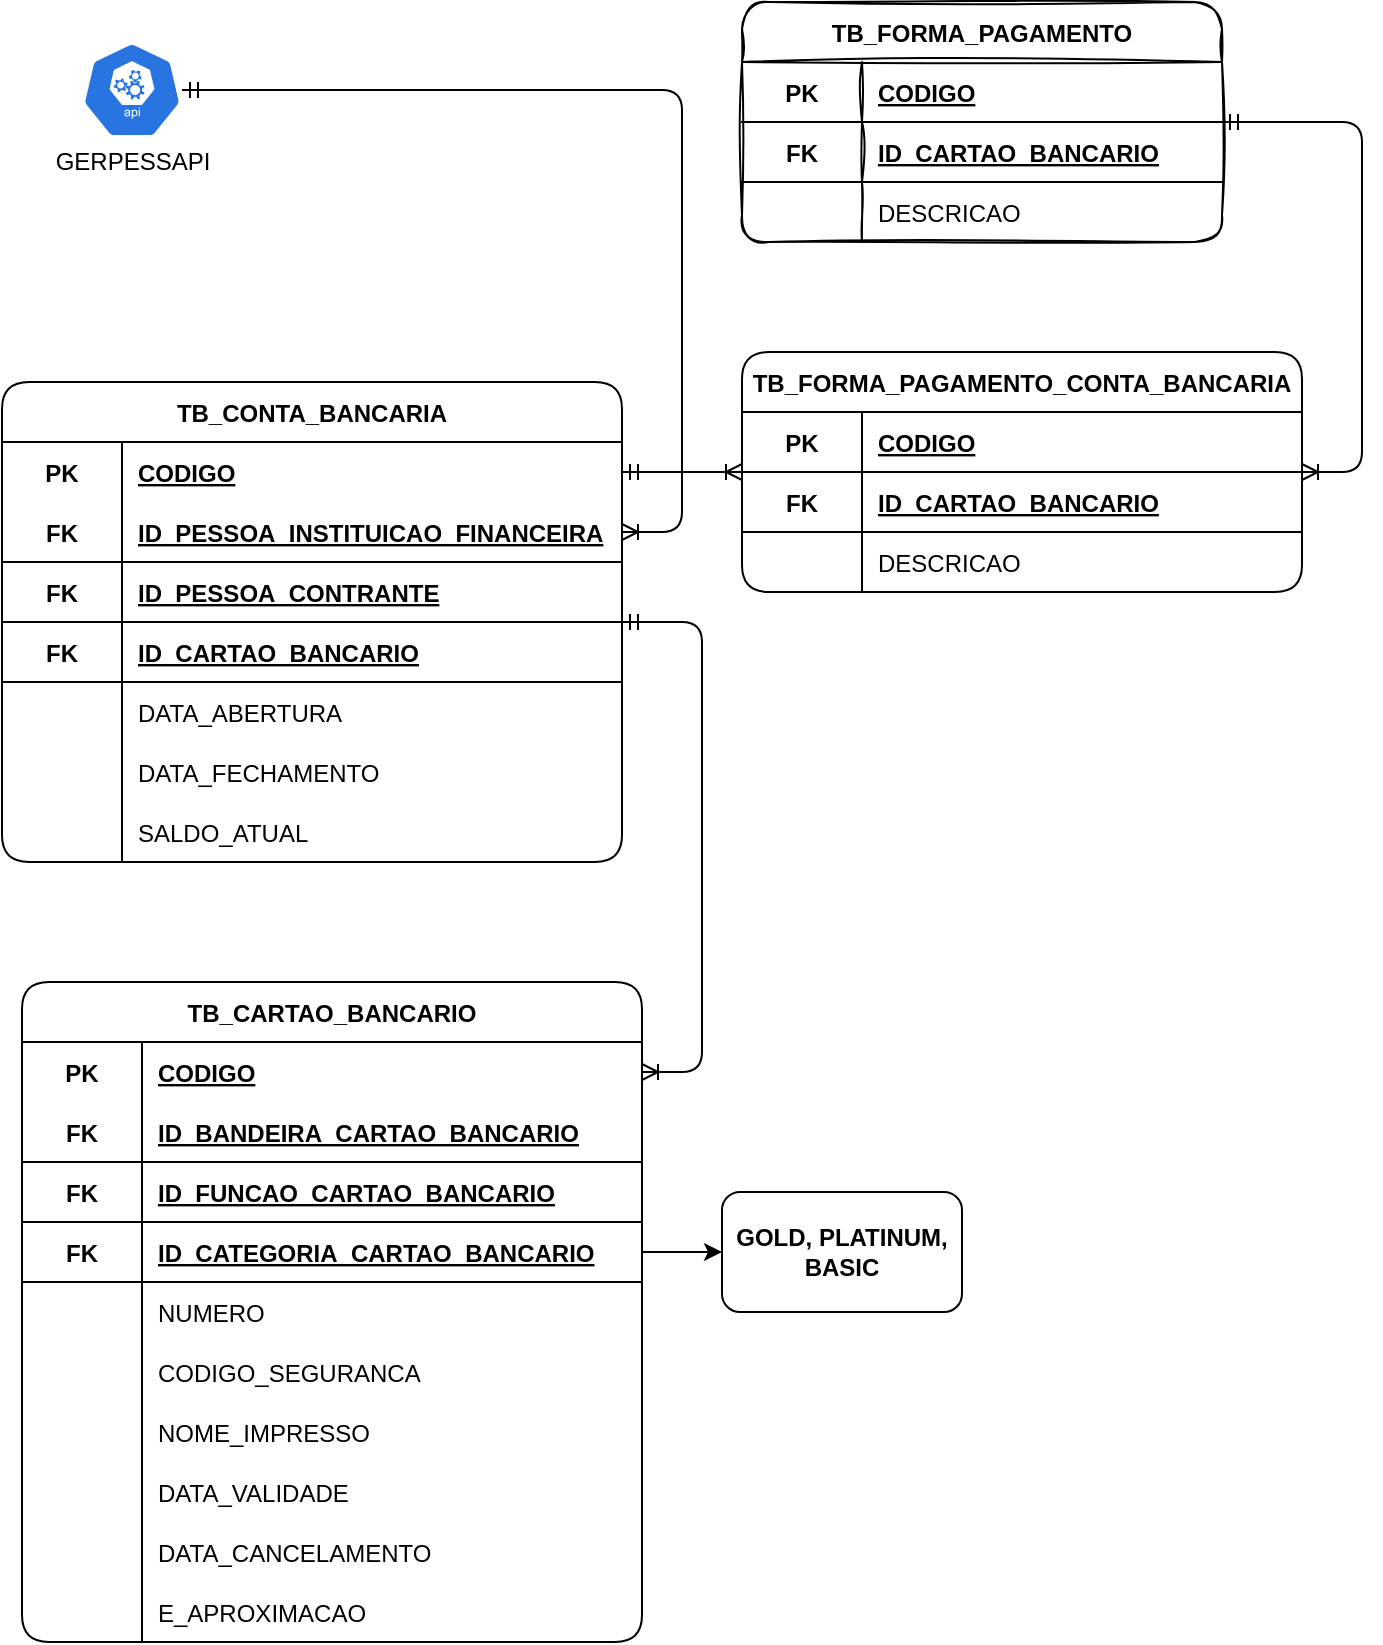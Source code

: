 <mxfile>
    <diagram id="7xAocOdimt_R-iWWZXee" name="Página-1">
        <mxGraphModel dx="734" dy="444" grid="1" gridSize="10" guides="1" tooltips="1" connect="1" arrows="1" fold="1" page="1" pageScale="1" pageWidth="827" pageHeight="1169" background="none" math="0" shadow="0">
            <root>
                <mxCell id="0"/>
                <mxCell id="1" parent="0"/>
                <mxCell id="Hyf681FsV0uD0rHjNkqq-14" value="TB_CONTA_BANCARIA" style="shape=table;startSize=30;container=1;collapsible=1;childLayout=tableLayout;fixedRows=1;rowLines=0;fontStyle=1;align=center;resizeLast=1;rounded=1;shadow=0;swimlaneFillColor=default;" parent="1" vertex="1">
                    <mxGeometry x="10" y="200" width="310" height="240" as="geometry"/>
                </mxCell>
                <mxCell id="Hyf681FsV0uD0rHjNkqq-15" value="" style="shape=tableRow;horizontal=0;startSize=0;swimlaneHead=0;swimlaneBody=0;fillColor=none;collapsible=0;dropTarget=0;points=[[0,0.5],[1,0.5]];portConstraint=eastwest;top=0;left=0;right=0;bottom=0;rounded=1;" parent="Hyf681FsV0uD0rHjNkqq-14" vertex="1">
                    <mxGeometry y="30" width="310" height="30" as="geometry"/>
                </mxCell>
                <mxCell id="Hyf681FsV0uD0rHjNkqq-16" value="PK" style="shape=partialRectangle;connectable=0;fillColor=none;top=0;left=0;bottom=0;right=0;fontStyle=1;overflow=hidden;rounded=1;" parent="Hyf681FsV0uD0rHjNkqq-15" vertex="1">
                    <mxGeometry width="60" height="30" as="geometry">
                        <mxRectangle width="60" height="30" as="alternateBounds"/>
                    </mxGeometry>
                </mxCell>
                <mxCell id="Hyf681FsV0uD0rHjNkqq-17" value="CODIGO" style="shape=partialRectangle;connectable=0;fillColor=none;top=0;left=0;bottom=0;right=0;align=left;spacingLeft=6;fontStyle=5;overflow=hidden;rounded=1;" parent="Hyf681FsV0uD0rHjNkqq-15" vertex="1">
                    <mxGeometry x="60" width="250" height="30" as="geometry">
                        <mxRectangle width="250" height="30" as="alternateBounds"/>
                    </mxGeometry>
                </mxCell>
                <mxCell id="Hyf681FsV0uD0rHjNkqq-18" value="" style="shape=tableRow;horizontal=0;startSize=0;swimlaneHead=0;swimlaneBody=0;fillColor=none;collapsible=0;dropTarget=0;points=[[0,0.5],[1,0.5]];portConstraint=eastwest;top=0;left=0;right=0;bottom=1;rounded=1;" parent="Hyf681FsV0uD0rHjNkqq-14" vertex="1">
                    <mxGeometry y="60" width="310" height="30" as="geometry"/>
                </mxCell>
                <mxCell id="Hyf681FsV0uD0rHjNkqq-19" value="FK" style="shape=partialRectangle;connectable=0;fillColor=none;top=0;left=0;bottom=0;right=0;fontStyle=1;overflow=hidden;rounded=1;" parent="Hyf681FsV0uD0rHjNkqq-18" vertex="1">
                    <mxGeometry width="60" height="30" as="geometry">
                        <mxRectangle width="60" height="30" as="alternateBounds"/>
                    </mxGeometry>
                </mxCell>
                <mxCell id="Hyf681FsV0uD0rHjNkqq-20" value="ID_PESSOA_INSTITUICAO_FINANCEIRA" style="shape=partialRectangle;connectable=0;fillColor=none;top=0;left=0;bottom=0;right=0;align=left;spacingLeft=6;fontStyle=5;overflow=hidden;rounded=1;" parent="Hyf681FsV0uD0rHjNkqq-18" vertex="1">
                    <mxGeometry x="60" width="250" height="30" as="geometry">
                        <mxRectangle width="250" height="30" as="alternateBounds"/>
                    </mxGeometry>
                </mxCell>
                <mxCell id="Hyf681FsV0uD0rHjNkqq-40" value="" style="shape=tableRow;horizontal=0;startSize=0;swimlaneHead=0;swimlaneBody=0;fillColor=none;collapsible=0;dropTarget=0;points=[[0,0.5],[1,0.5]];portConstraint=eastwest;top=0;left=0;right=0;bottom=1;rounded=1;" parent="Hyf681FsV0uD0rHjNkqq-14" vertex="1">
                    <mxGeometry y="90" width="310" height="30" as="geometry"/>
                </mxCell>
                <mxCell id="Hyf681FsV0uD0rHjNkqq-41" value="FK" style="shape=partialRectangle;connectable=0;fillColor=none;top=0;left=0;bottom=0;right=0;fontStyle=1;overflow=hidden;rounded=1;" parent="Hyf681FsV0uD0rHjNkqq-40" vertex="1">
                    <mxGeometry width="60" height="30" as="geometry">
                        <mxRectangle width="60" height="30" as="alternateBounds"/>
                    </mxGeometry>
                </mxCell>
                <mxCell id="Hyf681FsV0uD0rHjNkqq-42" value="ID_PESSOA_CONTRANTE" style="shape=partialRectangle;connectable=0;fillColor=none;top=0;left=0;bottom=0;right=0;align=left;spacingLeft=6;fontStyle=5;overflow=hidden;rounded=1;" parent="Hyf681FsV0uD0rHjNkqq-40" vertex="1">
                    <mxGeometry x="60" width="250" height="30" as="geometry">
                        <mxRectangle width="250" height="30" as="alternateBounds"/>
                    </mxGeometry>
                </mxCell>
                <mxCell id="Hyf681FsV0uD0rHjNkqq-43" value="" style="shape=tableRow;horizontal=0;startSize=0;swimlaneHead=0;swimlaneBody=0;fillColor=none;collapsible=0;dropTarget=0;points=[[0,0.5],[1,0.5]];portConstraint=eastwest;top=0;left=0;right=0;bottom=1;rounded=1;" parent="Hyf681FsV0uD0rHjNkqq-14" vertex="1">
                    <mxGeometry y="120" width="310" height="30" as="geometry"/>
                </mxCell>
                <mxCell id="Hyf681FsV0uD0rHjNkqq-44" value="FK" style="shape=partialRectangle;connectable=0;fillColor=none;top=0;left=0;bottom=0;right=0;fontStyle=1;overflow=hidden;rounded=1;" parent="Hyf681FsV0uD0rHjNkqq-43" vertex="1">
                    <mxGeometry width="60" height="30" as="geometry">
                        <mxRectangle width="60" height="30" as="alternateBounds"/>
                    </mxGeometry>
                </mxCell>
                <mxCell id="Hyf681FsV0uD0rHjNkqq-45" value="ID_CARTAO_BANCARIO" style="shape=partialRectangle;connectable=0;fillColor=none;top=0;left=0;bottom=0;right=0;align=left;spacingLeft=6;fontStyle=5;overflow=hidden;rounded=1;" parent="Hyf681FsV0uD0rHjNkqq-43" vertex="1">
                    <mxGeometry x="60" width="250" height="30" as="geometry">
                        <mxRectangle width="250" height="30" as="alternateBounds"/>
                    </mxGeometry>
                </mxCell>
                <mxCell id="Hyf681FsV0uD0rHjNkqq-21" value="" style="shape=tableRow;horizontal=0;startSize=0;swimlaneHead=0;swimlaneBody=0;fillColor=none;collapsible=0;dropTarget=0;points=[[0,0.5],[1,0.5]];portConstraint=eastwest;top=0;left=0;right=0;bottom=0;rounded=1;" parent="Hyf681FsV0uD0rHjNkqq-14" vertex="1">
                    <mxGeometry y="150" width="310" height="30" as="geometry"/>
                </mxCell>
                <mxCell id="Hyf681FsV0uD0rHjNkqq-22" value="" style="shape=partialRectangle;connectable=0;fillColor=none;top=0;left=0;bottom=0;right=0;editable=1;overflow=hidden;rounded=1;" parent="Hyf681FsV0uD0rHjNkqq-21" vertex="1">
                    <mxGeometry width="60" height="30" as="geometry">
                        <mxRectangle width="60" height="30" as="alternateBounds"/>
                    </mxGeometry>
                </mxCell>
                <mxCell id="Hyf681FsV0uD0rHjNkqq-23" value="DATA_ABERTURA" style="shape=partialRectangle;connectable=0;fillColor=none;top=0;left=0;bottom=0;right=0;align=left;spacingLeft=6;overflow=hidden;rounded=1;" parent="Hyf681FsV0uD0rHjNkqq-21" vertex="1">
                    <mxGeometry x="60" width="250" height="30" as="geometry">
                        <mxRectangle width="250" height="30" as="alternateBounds"/>
                    </mxGeometry>
                </mxCell>
                <mxCell id="Hyf681FsV0uD0rHjNkqq-46" value="" style="shape=tableRow;horizontal=0;startSize=0;swimlaneHead=0;swimlaneBody=0;fillColor=none;collapsible=0;dropTarget=0;points=[[0,0.5],[1,0.5]];portConstraint=eastwest;top=0;left=0;right=0;bottom=0;rounded=1;" parent="Hyf681FsV0uD0rHjNkqq-14" vertex="1">
                    <mxGeometry y="180" width="310" height="30" as="geometry"/>
                </mxCell>
                <mxCell id="Hyf681FsV0uD0rHjNkqq-47" value="" style="shape=partialRectangle;connectable=0;fillColor=none;top=0;left=0;bottom=0;right=0;editable=1;overflow=hidden;rounded=1;" parent="Hyf681FsV0uD0rHjNkqq-46" vertex="1">
                    <mxGeometry width="60" height="30" as="geometry">
                        <mxRectangle width="60" height="30" as="alternateBounds"/>
                    </mxGeometry>
                </mxCell>
                <mxCell id="Hyf681FsV0uD0rHjNkqq-48" value="DATA_FECHAMENTO" style="shape=partialRectangle;connectable=0;fillColor=none;top=0;left=0;bottom=0;right=0;align=left;spacingLeft=6;overflow=hidden;rounded=1;" parent="Hyf681FsV0uD0rHjNkqq-46" vertex="1">
                    <mxGeometry x="60" width="250" height="30" as="geometry">
                        <mxRectangle width="250" height="30" as="alternateBounds"/>
                    </mxGeometry>
                </mxCell>
                <mxCell id="Hyf681FsV0uD0rHjNkqq-24" value="" style="shape=tableRow;horizontal=0;startSize=0;swimlaneHead=0;swimlaneBody=0;fillColor=none;collapsible=0;dropTarget=0;points=[[0,0.5],[1,0.5]];portConstraint=eastwest;top=0;left=0;right=0;bottom=0;rounded=1;" parent="Hyf681FsV0uD0rHjNkqq-14" vertex="1">
                    <mxGeometry y="210" width="310" height="30" as="geometry"/>
                </mxCell>
                <mxCell id="Hyf681FsV0uD0rHjNkqq-25" value="" style="shape=partialRectangle;connectable=0;fillColor=none;top=0;left=0;bottom=0;right=0;editable=1;overflow=hidden;rounded=1;" parent="Hyf681FsV0uD0rHjNkqq-24" vertex="1">
                    <mxGeometry width="60" height="30" as="geometry">
                        <mxRectangle width="60" height="30" as="alternateBounds"/>
                    </mxGeometry>
                </mxCell>
                <mxCell id="Hyf681FsV0uD0rHjNkqq-26" value="SALDO_ATUAL" style="shape=partialRectangle;connectable=0;fillColor=none;top=0;left=0;bottom=0;right=0;align=left;spacingLeft=6;overflow=hidden;rounded=1;" parent="Hyf681FsV0uD0rHjNkqq-24" vertex="1">
                    <mxGeometry x="60" width="250" height="30" as="geometry">
                        <mxRectangle width="250" height="30" as="alternateBounds"/>
                    </mxGeometry>
                </mxCell>
                <mxCell id="Hyf681FsV0uD0rHjNkqq-27" value="TB_FORMA_PAGAMENTO" style="shape=table;startSize=30;container=1;collapsible=1;childLayout=tableLayout;fixedRows=1;rowLines=0;fontStyle=1;align=center;resizeLast=1;rounded=1;shadow=0;sketch=1;gradientColor=none;swimlaneFillColor=default;" parent="1" vertex="1">
                    <mxGeometry x="380" y="10" width="240" height="120" as="geometry"/>
                </mxCell>
                <mxCell id="Hyf681FsV0uD0rHjNkqq-31" value="" style="shape=tableRow;horizontal=0;startSize=0;swimlaneHead=0;swimlaneBody=0;fillColor=none;collapsible=0;dropTarget=0;points=[[0,0.5],[1,0.5]];portConstraint=eastwest;top=0;left=0;right=0;bottom=1;rounded=1;" parent="Hyf681FsV0uD0rHjNkqq-27" vertex="1">
                    <mxGeometry y="30" width="240" height="30" as="geometry"/>
                </mxCell>
                <mxCell id="Hyf681FsV0uD0rHjNkqq-32" value="PK" style="shape=partialRectangle;connectable=0;fillColor=none;top=0;left=0;bottom=0;right=0;fontStyle=1;overflow=hidden;rounded=1;" parent="Hyf681FsV0uD0rHjNkqq-31" vertex="1">
                    <mxGeometry width="60" height="30" as="geometry">
                        <mxRectangle width="60" height="30" as="alternateBounds"/>
                    </mxGeometry>
                </mxCell>
                <mxCell id="Hyf681FsV0uD0rHjNkqq-33" value="CODIGO" style="shape=partialRectangle;connectable=0;fillColor=none;top=0;left=0;bottom=0;right=0;align=left;spacingLeft=6;fontStyle=5;overflow=hidden;rounded=1;" parent="Hyf681FsV0uD0rHjNkqq-31" vertex="1">
                    <mxGeometry x="60" width="180" height="30" as="geometry">
                        <mxRectangle width="180" height="30" as="alternateBounds"/>
                    </mxGeometry>
                </mxCell>
                <mxCell id="Hyf681FsV0uD0rHjNkqq-115" value="" style="shape=tableRow;horizontal=0;startSize=0;swimlaneHead=0;swimlaneBody=0;fillColor=none;collapsible=0;dropTarget=0;points=[[0,0.5],[1,0.5]];portConstraint=eastwest;top=0;left=0;right=0;bottom=1;rounded=1;" parent="Hyf681FsV0uD0rHjNkqq-27" vertex="1">
                    <mxGeometry y="60" width="240" height="30" as="geometry"/>
                </mxCell>
                <mxCell id="Hyf681FsV0uD0rHjNkqq-116" value="FK" style="shape=partialRectangle;connectable=0;fillColor=none;top=0;left=0;bottom=0;right=0;fontStyle=1;overflow=hidden;rounded=1;" parent="Hyf681FsV0uD0rHjNkqq-115" vertex="1">
                    <mxGeometry width="60" height="30" as="geometry">
                        <mxRectangle width="60" height="30" as="alternateBounds"/>
                    </mxGeometry>
                </mxCell>
                <mxCell id="Hyf681FsV0uD0rHjNkqq-117" value="ID_CARTAO_BANCARIO" style="shape=partialRectangle;connectable=0;fillColor=none;top=0;left=0;bottom=0;right=0;align=left;spacingLeft=6;fontStyle=5;overflow=hidden;rounded=1;" parent="Hyf681FsV0uD0rHjNkqq-115" vertex="1">
                    <mxGeometry x="60" width="180" height="30" as="geometry">
                        <mxRectangle width="180" height="30" as="alternateBounds"/>
                    </mxGeometry>
                </mxCell>
                <mxCell id="Hyf681FsV0uD0rHjNkqq-34" value="" style="shape=tableRow;horizontal=0;startSize=0;swimlaneHead=0;swimlaneBody=0;fillColor=none;collapsible=0;dropTarget=0;points=[[0,0.5],[1,0.5]];portConstraint=eastwest;top=0;left=0;right=0;bottom=0;rounded=1;" parent="Hyf681FsV0uD0rHjNkqq-27" vertex="1">
                    <mxGeometry y="90" width="240" height="30" as="geometry"/>
                </mxCell>
                <mxCell id="Hyf681FsV0uD0rHjNkqq-35" value="" style="shape=partialRectangle;connectable=0;fillColor=none;top=0;left=0;bottom=0;right=0;editable=1;overflow=hidden;rounded=1;" parent="Hyf681FsV0uD0rHjNkqq-34" vertex="1">
                    <mxGeometry width="60" height="30" as="geometry">
                        <mxRectangle width="60" height="30" as="alternateBounds"/>
                    </mxGeometry>
                </mxCell>
                <mxCell id="Hyf681FsV0uD0rHjNkqq-36" value="DESCRICAO" style="shape=partialRectangle;connectable=0;fillColor=none;top=0;left=0;bottom=0;right=0;align=left;spacingLeft=6;overflow=hidden;rounded=1;" parent="Hyf681FsV0uD0rHjNkqq-34" vertex="1">
                    <mxGeometry x="60" width="180" height="30" as="geometry">
                        <mxRectangle width="180" height="30" as="alternateBounds"/>
                    </mxGeometry>
                </mxCell>
                <mxCell id="Hyf681FsV0uD0rHjNkqq-114" value="" style="edgeStyle=orthogonalEdgeStyle;rounded=1;orthogonalLoop=1;jettySize=auto;html=1;" parent="1" source="Hyf681FsV0uD0rHjNkqq-62" target="Hyf681FsV0uD0rHjNkqq-113" edge="1">
                    <mxGeometry relative="1" as="geometry"/>
                </mxCell>
                <mxCell id="Hyf681FsV0uD0rHjNkqq-52" value="TB_CARTAO_BANCARIO" style="shape=table;startSize=30;container=1;collapsible=1;childLayout=tableLayout;fixedRows=1;rowLines=0;fontStyle=1;align=center;resizeLast=1;rounded=1;shadow=0;swimlaneFillColor=default;" parent="1" vertex="1">
                    <mxGeometry x="20" y="500" width="310" height="330" as="geometry"/>
                </mxCell>
                <mxCell id="Hyf681FsV0uD0rHjNkqq-53" value="" style="shape=tableRow;horizontal=0;startSize=0;swimlaneHead=0;swimlaneBody=0;fillColor=none;collapsible=0;dropTarget=0;points=[[0,0.5],[1,0.5]];portConstraint=eastwest;top=0;left=0;right=0;bottom=0;rounded=1;" parent="Hyf681FsV0uD0rHjNkqq-52" vertex="1">
                    <mxGeometry y="30" width="310" height="30" as="geometry"/>
                </mxCell>
                <mxCell id="Hyf681FsV0uD0rHjNkqq-54" value="PK" style="shape=partialRectangle;connectable=0;fillColor=none;top=0;left=0;bottom=0;right=0;fontStyle=1;overflow=hidden;rounded=1;" parent="Hyf681FsV0uD0rHjNkqq-53" vertex="1">
                    <mxGeometry width="60" height="30" as="geometry">
                        <mxRectangle width="60" height="30" as="alternateBounds"/>
                    </mxGeometry>
                </mxCell>
                <mxCell id="Hyf681FsV0uD0rHjNkqq-55" value="CODIGO" style="shape=partialRectangle;connectable=0;fillColor=none;top=0;left=0;bottom=0;right=0;align=left;spacingLeft=6;fontStyle=5;overflow=hidden;rounded=1;" parent="Hyf681FsV0uD0rHjNkqq-53" vertex="1">
                    <mxGeometry x="60" width="250" height="30" as="geometry">
                        <mxRectangle width="250" height="30" as="alternateBounds"/>
                    </mxGeometry>
                </mxCell>
                <mxCell id="Hyf681FsV0uD0rHjNkqq-56" value="" style="shape=tableRow;horizontal=0;startSize=0;swimlaneHead=0;swimlaneBody=0;fillColor=none;collapsible=0;dropTarget=0;points=[[0,0.5],[1,0.5]];portConstraint=eastwest;top=0;left=0;right=0;bottom=1;rounded=1;" parent="Hyf681FsV0uD0rHjNkqq-52" vertex="1">
                    <mxGeometry y="60" width="310" height="30" as="geometry"/>
                </mxCell>
                <mxCell id="Hyf681FsV0uD0rHjNkqq-57" value="FK" style="shape=partialRectangle;connectable=0;fillColor=none;top=0;left=0;bottom=0;right=0;fontStyle=1;overflow=hidden;rounded=1;" parent="Hyf681FsV0uD0rHjNkqq-56" vertex="1">
                    <mxGeometry width="60" height="30" as="geometry">
                        <mxRectangle width="60" height="30" as="alternateBounds"/>
                    </mxGeometry>
                </mxCell>
                <mxCell id="Hyf681FsV0uD0rHjNkqq-58" value="ID_BANDEIRA_CARTAO_BANCARIO" style="shape=partialRectangle;connectable=0;fillColor=none;top=0;left=0;bottom=0;right=0;align=left;spacingLeft=6;fontStyle=5;overflow=hidden;rounded=1;" parent="Hyf681FsV0uD0rHjNkqq-56" vertex="1">
                    <mxGeometry x="60" width="250" height="30" as="geometry">
                        <mxRectangle width="250" height="30" as="alternateBounds"/>
                    </mxGeometry>
                </mxCell>
                <mxCell id="Hyf681FsV0uD0rHjNkqq-59" value="" style="shape=tableRow;horizontal=0;startSize=0;swimlaneHead=0;swimlaneBody=0;fillColor=none;collapsible=0;dropTarget=0;points=[[0,0.5],[1,0.5]];portConstraint=eastwest;top=0;left=0;right=0;bottom=1;rounded=1;" parent="Hyf681FsV0uD0rHjNkqq-52" vertex="1">
                    <mxGeometry y="90" width="310" height="30" as="geometry"/>
                </mxCell>
                <mxCell id="Hyf681FsV0uD0rHjNkqq-60" value="FK" style="shape=partialRectangle;connectable=0;fillColor=none;top=0;left=0;bottom=0;right=0;fontStyle=1;overflow=hidden;rounded=1;" parent="Hyf681FsV0uD0rHjNkqq-59" vertex="1">
                    <mxGeometry width="60" height="30" as="geometry">
                        <mxRectangle width="60" height="30" as="alternateBounds"/>
                    </mxGeometry>
                </mxCell>
                <mxCell id="Hyf681FsV0uD0rHjNkqq-61" value="ID_FUNCAO_CARTAO_BANCARIO" style="shape=partialRectangle;connectable=0;fillColor=none;top=0;left=0;bottom=0;right=0;align=left;spacingLeft=6;fontStyle=5;overflow=hidden;rounded=1;" parent="Hyf681FsV0uD0rHjNkqq-59" vertex="1">
                    <mxGeometry x="60" width="250" height="30" as="geometry">
                        <mxRectangle width="250" height="30" as="alternateBounds"/>
                    </mxGeometry>
                </mxCell>
                <mxCell id="Hyf681FsV0uD0rHjNkqq-62" value="" style="shape=tableRow;horizontal=0;startSize=0;swimlaneHead=0;swimlaneBody=0;fillColor=none;collapsible=0;dropTarget=0;points=[[0,0.5],[1,0.5]];portConstraint=eastwest;top=0;left=0;right=0;bottom=1;rounded=1;" parent="Hyf681FsV0uD0rHjNkqq-52" vertex="1">
                    <mxGeometry y="120" width="310" height="30" as="geometry"/>
                </mxCell>
                <mxCell id="Hyf681FsV0uD0rHjNkqq-63" value="FK" style="shape=partialRectangle;connectable=0;fillColor=none;top=0;left=0;bottom=0;right=0;fontStyle=1;overflow=hidden;rounded=1;" parent="Hyf681FsV0uD0rHjNkqq-62" vertex="1">
                    <mxGeometry width="60" height="30" as="geometry">
                        <mxRectangle width="60" height="30" as="alternateBounds"/>
                    </mxGeometry>
                </mxCell>
                <mxCell id="Hyf681FsV0uD0rHjNkqq-64" value="ID_CATEGORIA_CARTAO_BANCARIO" style="shape=partialRectangle;connectable=0;fillColor=none;top=0;left=0;bottom=0;right=0;align=left;spacingLeft=6;fontStyle=5;overflow=hidden;rounded=1;" parent="Hyf681FsV0uD0rHjNkqq-62" vertex="1">
                    <mxGeometry x="60" width="250" height="30" as="geometry">
                        <mxRectangle width="250" height="30" as="alternateBounds"/>
                    </mxGeometry>
                </mxCell>
                <mxCell id="Hyf681FsV0uD0rHjNkqq-65" value="" style="shape=tableRow;horizontal=0;startSize=0;swimlaneHead=0;swimlaneBody=0;fillColor=none;collapsible=0;dropTarget=0;points=[[0,0.5],[1,0.5]];portConstraint=eastwest;top=0;left=0;right=0;bottom=0;rounded=1;" parent="Hyf681FsV0uD0rHjNkqq-52" vertex="1">
                    <mxGeometry y="150" width="310" height="30" as="geometry"/>
                </mxCell>
                <mxCell id="Hyf681FsV0uD0rHjNkqq-66" value="" style="shape=partialRectangle;connectable=0;fillColor=none;top=0;left=0;bottom=0;right=0;editable=1;overflow=hidden;rounded=1;" parent="Hyf681FsV0uD0rHjNkqq-65" vertex="1">
                    <mxGeometry width="60" height="30" as="geometry">
                        <mxRectangle width="60" height="30" as="alternateBounds"/>
                    </mxGeometry>
                </mxCell>
                <mxCell id="Hyf681FsV0uD0rHjNkqq-67" value="NUMERO" style="shape=partialRectangle;connectable=0;fillColor=none;top=0;left=0;bottom=0;right=0;align=left;spacingLeft=6;overflow=hidden;rounded=1;" parent="Hyf681FsV0uD0rHjNkqq-65" vertex="1">
                    <mxGeometry x="60" width="250" height="30" as="geometry">
                        <mxRectangle width="250" height="30" as="alternateBounds"/>
                    </mxGeometry>
                </mxCell>
                <mxCell id="Hyf681FsV0uD0rHjNkqq-74" value="" style="shape=tableRow;horizontal=0;startSize=0;swimlaneHead=0;swimlaneBody=0;fillColor=none;collapsible=0;dropTarget=0;points=[[0,0.5],[1,0.5]];portConstraint=eastwest;top=0;left=0;right=0;bottom=0;rounded=1;" parent="Hyf681FsV0uD0rHjNkqq-52" vertex="1">
                    <mxGeometry y="180" width="310" height="30" as="geometry"/>
                </mxCell>
                <mxCell id="Hyf681FsV0uD0rHjNkqq-75" value="" style="shape=partialRectangle;connectable=0;fillColor=none;top=0;left=0;bottom=0;right=0;editable=1;overflow=hidden;rounded=1;" parent="Hyf681FsV0uD0rHjNkqq-74" vertex="1">
                    <mxGeometry width="60" height="30" as="geometry">
                        <mxRectangle width="60" height="30" as="alternateBounds"/>
                    </mxGeometry>
                </mxCell>
                <mxCell id="Hyf681FsV0uD0rHjNkqq-76" value="CODIGO_SEGURANCA" style="shape=partialRectangle;connectable=0;fillColor=none;top=0;left=0;bottom=0;right=0;align=left;spacingLeft=6;overflow=hidden;rounded=1;" parent="Hyf681FsV0uD0rHjNkqq-74" vertex="1">
                    <mxGeometry x="60" width="250" height="30" as="geometry">
                        <mxRectangle width="250" height="30" as="alternateBounds"/>
                    </mxGeometry>
                </mxCell>
                <mxCell id="Hyf681FsV0uD0rHjNkqq-77" value="" style="shape=tableRow;horizontal=0;startSize=0;swimlaneHead=0;swimlaneBody=0;fillColor=none;collapsible=0;dropTarget=0;points=[[0,0.5],[1,0.5]];portConstraint=eastwest;top=0;left=0;right=0;bottom=0;rounded=1;" parent="Hyf681FsV0uD0rHjNkqq-52" vertex="1">
                    <mxGeometry y="210" width="310" height="30" as="geometry"/>
                </mxCell>
                <mxCell id="Hyf681FsV0uD0rHjNkqq-78" value="" style="shape=partialRectangle;connectable=0;fillColor=none;top=0;left=0;bottom=0;right=0;editable=1;overflow=hidden;rounded=1;" parent="Hyf681FsV0uD0rHjNkqq-77" vertex="1">
                    <mxGeometry width="60" height="30" as="geometry">
                        <mxRectangle width="60" height="30" as="alternateBounds"/>
                    </mxGeometry>
                </mxCell>
                <mxCell id="Hyf681FsV0uD0rHjNkqq-79" value="NOME_IMPRESSO" style="shape=partialRectangle;connectable=0;fillColor=none;top=0;left=0;bottom=0;right=0;align=left;spacingLeft=6;overflow=hidden;rounded=1;" parent="Hyf681FsV0uD0rHjNkqq-77" vertex="1">
                    <mxGeometry x="60" width="250" height="30" as="geometry">
                        <mxRectangle width="250" height="30" as="alternateBounds"/>
                    </mxGeometry>
                </mxCell>
                <mxCell id="Hyf681FsV0uD0rHjNkqq-80" value="" style="shape=tableRow;horizontal=0;startSize=0;swimlaneHead=0;swimlaneBody=0;fillColor=none;collapsible=0;dropTarget=0;points=[[0,0.5],[1,0.5]];portConstraint=eastwest;top=0;left=0;right=0;bottom=0;rounded=1;" parent="Hyf681FsV0uD0rHjNkqq-52" vertex="1">
                    <mxGeometry y="240" width="310" height="30" as="geometry"/>
                </mxCell>
                <mxCell id="Hyf681FsV0uD0rHjNkqq-81" value="" style="shape=partialRectangle;connectable=0;fillColor=none;top=0;left=0;bottom=0;right=0;editable=1;overflow=hidden;rounded=1;" parent="Hyf681FsV0uD0rHjNkqq-80" vertex="1">
                    <mxGeometry width="60" height="30" as="geometry">
                        <mxRectangle width="60" height="30" as="alternateBounds"/>
                    </mxGeometry>
                </mxCell>
                <mxCell id="Hyf681FsV0uD0rHjNkqq-82" value="DATA_VALIDADE" style="shape=partialRectangle;connectable=0;fillColor=none;top=0;left=0;bottom=0;right=0;align=left;spacingLeft=6;overflow=hidden;rounded=1;" parent="Hyf681FsV0uD0rHjNkqq-80" vertex="1">
                    <mxGeometry x="60" width="250" height="30" as="geometry">
                        <mxRectangle width="250" height="30" as="alternateBounds"/>
                    </mxGeometry>
                </mxCell>
                <mxCell id="Hyf681FsV0uD0rHjNkqq-68" value="" style="shape=tableRow;horizontal=0;startSize=0;swimlaneHead=0;swimlaneBody=0;fillColor=none;collapsible=0;dropTarget=0;points=[[0,0.5],[1,0.5]];portConstraint=eastwest;top=0;left=0;right=0;bottom=0;rounded=1;" parent="Hyf681FsV0uD0rHjNkqq-52" vertex="1">
                    <mxGeometry y="270" width="310" height="30" as="geometry"/>
                </mxCell>
                <mxCell id="Hyf681FsV0uD0rHjNkqq-69" value="" style="shape=partialRectangle;connectable=0;fillColor=none;top=0;left=0;bottom=0;right=0;editable=1;overflow=hidden;rounded=1;" parent="Hyf681FsV0uD0rHjNkqq-68" vertex="1">
                    <mxGeometry width="60" height="30" as="geometry">
                        <mxRectangle width="60" height="30" as="alternateBounds"/>
                    </mxGeometry>
                </mxCell>
                <mxCell id="Hyf681FsV0uD0rHjNkqq-70" value="DATA_CANCELAMENTO" style="shape=partialRectangle;connectable=0;fillColor=none;top=0;left=0;bottom=0;right=0;align=left;spacingLeft=6;overflow=hidden;rounded=1;" parent="Hyf681FsV0uD0rHjNkqq-68" vertex="1">
                    <mxGeometry x="60" width="250" height="30" as="geometry">
                        <mxRectangle width="250" height="30" as="alternateBounds"/>
                    </mxGeometry>
                </mxCell>
                <mxCell id="Hyf681FsV0uD0rHjNkqq-71" value="" style="shape=tableRow;horizontal=0;startSize=0;swimlaneHead=0;swimlaneBody=0;fillColor=none;collapsible=0;dropTarget=0;points=[[0,0.5],[1,0.5]];portConstraint=eastwest;top=0;left=0;right=0;bottom=0;rounded=1;" parent="Hyf681FsV0uD0rHjNkqq-52" vertex="1">
                    <mxGeometry y="300" width="310" height="30" as="geometry"/>
                </mxCell>
                <mxCell id="Hyf681FsV0uD0rHjNkqq-72" value="" style="shape=partialRectangle;connectable=0;fillColor=none;top=0;left=0;bottom=0;right=0;editable=1;overflow=hidden;rounded=1;" parent="Hyf681FsV0uD0rHjNkqq-71" vertex="1">
                    <mxGeometry width="60" height="30" as="geometry">
                        <mxRectangle width="60" height="30" as="alternateBounds"/>
                    </mxGeometry>
                </mxCell>
                <mxCell id="Hyf681FsV0uD0rHjNkqq-73" value="E_APROXIMACAO" style="shape=partialRectangle;connectable=0;fillColor=none;top=0;left=0;bottom=0;right=0;align=left;spacingLeft=6;overflow=hidden;rounded=1;" parent="Hyf681FsV0uD0rHjNkqq-71" vertex="1">
                    <mxGeometry x="60" width="250" height="30" as="geometry">
                        <mxRectangle width="250" height="30" as="alternateBounds"/>
                    </mxGeometry>
                </mxCell>
                <mxCell id="Hyf681FsV0uD0rHjNkqq-86" value="" style="edgeStyle=entityRelationEdgeStyle;fontSize=12;html=1;endArrow=ERoneToMany;startArrow=ERmandOne;rounded=1;" parent="1" source="Hyf681FsV0uD0rHjNkqq-14" target="Hyf681FsV0uD0rHjNkqq-53" edge="1">
                    <mxGeometry width="100" height="100" relative="1" as="geometry">
                        <mxPoint x="480" y="450" as="sourcePoint"/>
                        <mxPoint x="580" y="350" as="targetPoint"/>
                    </mxGeometry>
                </mxCell>
                <mxCell id="Hyf681FsV0uD0rHjNkqq-113" value="GOLD, PLATINUM, BASIC" style="whiteSpace=wrap;html=1;startSize=30;fontStyle=1;rounded=1;shadow=0;" parent="1" vertex="1">
                    <mxGeometry x="370" y="605" width="120" height="60" as="geometry"/>
                </mxCell>
                <mxCell id="Hyf681FsV0uD0rHjNkqq-118" value="TB_FORMA_PAGAMENTO_CONTA_BANCARIA" style="shape=table;startSize=30;container=1;collapsible=1;childLayout=tableLayout;fixedRows=1;rowLines=0;fontStyle=1;align=center;resizeLast=1;rounded=1;shadow=0;swimlaneFillColor=default;" parent="1" vertex="1">
                    <mxGeometry x="380" y="185" width="280" height="120" as="geometry"/>
                </mxCell>
                <mxCell id="Hyf681FsV0uD0rHjNkqq-119" value="" style="shape=tableRow;horizontal=0;startSize=0;swimlaneHead=0;swimlaneBody=0;fillColor=none;collapsible=0;dropTarget=0;points=[[0,0.5],[1,0.5]];portConstraint=eastwest;top=0;left=0;right=0;bottom=1;rounded=1;" parent="Hyf681FsV0uD0rHjNkqq-118" vertex="1">
                    <mxGeometry y="30" width="280" height="30" as="geometry"/>
                </mxCell>
                <mxCell id="Hyf681FsV0uD0rHjNkqq-120" value="PK" style="shape=partialRectangle;connectable=0;fillColor=none;top=0;left=0;bottom=0;right=0;fontStyle=1;overflow=hidden;rounded=1;" parent="Hyf681FsV0uD0rHjNkqq-119" vertex="1">
                    <mxGeometry width="60" height="30" as="geometry">
                        <mxRectangle width="60" height="30" as="alternateBounds"/>
                    </mxGeometry>
                </mxCell>
                <mxCell id="Hyf681FsV0uD0rHjNkqq-121" value="CODIGO" style="shape=partialRectangle;connectable=0;fillColor=none;top=0;left=0;bottom=0;right=0;align=left;spacingLeft=6;fontStyle=5;overflow=hidden;rounded=1;" parent="Hyf681FsV0uD0rHjNkqq-119" vertex="1">
                    <mxGeometry x="60" width="220" height="30" as="geometry">
                        <mxRectangle width="220" height="30" as="alternateBounds"/>
                    </mxGeometry>
                </mxCell>
                <mxCell id="Hyf681FsV0uD0rHjNkqq-122" value="" style="shape=tableRow;horizontal=0;startSize=0;swimlaneHead=0;swimlaneBody=0;fillColor=none;collapsible=0;dropTarget=0;points=[[0,0.5],[1,0.5]];portConstraint=eastwest;top=0;left=0;right=0;bottom=1;rounded=1;" parent="Hyf681FsV0uD0rHjNkqq-118" vertex="1">
                    <mxGeometry y="60" width="280" height="30" as="geometry"/>
                </mxCell>
                <mxCell id="Hyf681FsV0uD0rHjNkqq-123" value="FK" style="shape=partialRectangle;connectable=0;fillColor=none;top=0;left=0;bottom=0;right=0;fontStyle=1;overflow=hidden;rounded=1;" parent="Hyf681FsV0uD0rHjNkqq-122" vertex="1">
                    <mxGeometry width="60" height="30" as="geometry">
                        <mxRectangle width="60" height="30" as="alternateBounds"/>
                    </mxGeometry>
                </mxCell>
                <mxCell id="Hyf681FsV0uD0rHjNkqq-124" value="ID_CARTAO_BANCARIO" style="shape=partialRectangle;connectable=0;fillColor=none;top=0;left=0;bottom=0;right=0;align=left;spacingLeft=6;fontStyle=5;overflow=hidden;rounded=1;" parent="Hyf681FsV0uD0rHjNkqq-122" vertex="1">
                    <mxGeometry x="60" width="220" height="30" as="geometry">
                        <mxRectangle width="220" height="30" as="alternateBounds"/>
                    </mxGeometry>
                </mxCell>
                <mxCell id="Hyf681FsV0uD0rHjNkqq-125" value="" style="shape=tableRow;horizontal=0;startSize=0;swimlaneHead=0;swimlaneBody=0;fillColor=none;collapsible=0;dropTarget=0;points=[[0,0.5],[1,0.5]];portConstraint=eastwest;top=0;left=0;right=0;bottom=0;rounded=1;" parent="Hyf681FsV0uD0rHjNkqq-118" vertex="1">
                    <mxGeometry y="90" width="280" height="30" as="geometry"/>
                </mxCell>
                <mxCell id="Hyf681FsV0uD0rHjNkqq-126" value="" style="shape=partialRectangle;connectable=0;fillColor=none;top=0;left=0;bottom=0;right=0;editable=1;overflow=hidden;rounded=1;" parent="Hyf681FsV0uD0rHjNkqq-125" vertex="1">
                    <mxGeometry width="60" height="30" as="geometry">
                        <mxRectangle width="60" height="30" as="alternateBounds"/>
                    </mxGeometry>
                </mxCell>
                <mxCell id="Hyf681FsV0uD0rHjNkqq-127" value="DESCRICAO" style="shape=partialRectangle;connectable=0;fillColor=none;top=0;left=0;bottom=0;right=0;align=left;spacingLeft=6;overflow=hidden;rounded=1;" parent="Hyf681FsV0uD0rHjNkqq-125" vertex="1">
                    <mxGeometry x="60" width="220" height="30" as="geometry">
                        <mxRectangle width="220" height="30" as="alternateBounds"/>
                    </mxGeometry>
                </mxCell>
                <mxCell id="Hyf681FsV0uD0rHjNkqq-128" value="" style="edgeStyle=entityRelationEdgeStyle;fontSize=12;html=1;endArrow=ERoneToMany;startArrow=ERmandOne;rounded=1;" parent="1" source="Hyf681FsV0uD0rHjNkqq-27" target="Hyf681FsV0uD0rHjNkqq-118" edge="1">
                    <mxGeometry width="100" height="100" relative="1" as="geometry">
                        <mxPoint x="330" y="330" as="sourcePoint"/>
                        <mxPoint x="340" y="555.0" as="targetPoint"/>
                    </mxGeometry>
                </mxCell>
                <mxCell id="Hyf681FsV0uD0rHjNkqq-129" value="" style="edgeStyle=entityRelationEdgeStyle;fontSize=12;html=1;endArrow=ERoneToMany;startArrow=ERmandOne;rounded=1;" parent="1" source="Hyf681FsV0uD0rHjNkqq-15" target="Hyf681FsV0uD0rHjNkqq-118" edge="1">
                    <mxGeometry width="100" height="100" relative="1" as="geometry">
                        <mxPoint x="570" y="90.0" as="sourcePoint"/>
                        <mxPoint x="780" y="270" as="targetPoint"/>
                    </mxGeometry>
                </mxCell>
                <mxCell id="Hyf681FsV0uD0rHjNkqq-130" value="" style="edgeStyle=entityRelationEdgeStyle;fontSize=12;html=1;endArrow=ERoneToMany;startArrow=ERmandOne;rounded=1;" parent="1" source="-9_2JZzmnl3xYpb11jBJ-1" target="Hyf681FsV0uD0rHjNkqq-18" edge="1">
                    <mxGeometry width="100" height="100" relative="1" as="geometry">
                        <mxPoint x="240" y="70" as="sourcePoint"/>
                        <mxPoint x="390" y="255" as="targetPoint"/>
                    </mxGeometry>
                </mxCell>
                <mxCell id="-9_2JZzmnl3xYpb11jBJ-1" value="&lt;br&gt;&lt;br&gt;&lt;br&gt;&lt;br&gt;&lt;br&gt;GERPESSAPI" style="html=1;dashed=0;whitespace=wrap;fillColor=#2875E2;strokeColor=#ffffff;points=[[0.005,0.63,0],[0.1,0.2,0],[0.9,0.2,0],[0.5,0,0],[0.995,0.63,0],[0.72,0.99,0],[0.5,1,0],[0.28,0.99,0]];shape=mxgraph.kubernetes.icon;prIcon=api;rounded=1;" parent="1" vertex="1">
                    <mxGeometry x="50" y="30" width="50" height="48" as="geometry"/>
                </mxCell>
            </root>
        </mxGraphModel>
    </diagram>
</mxfile>